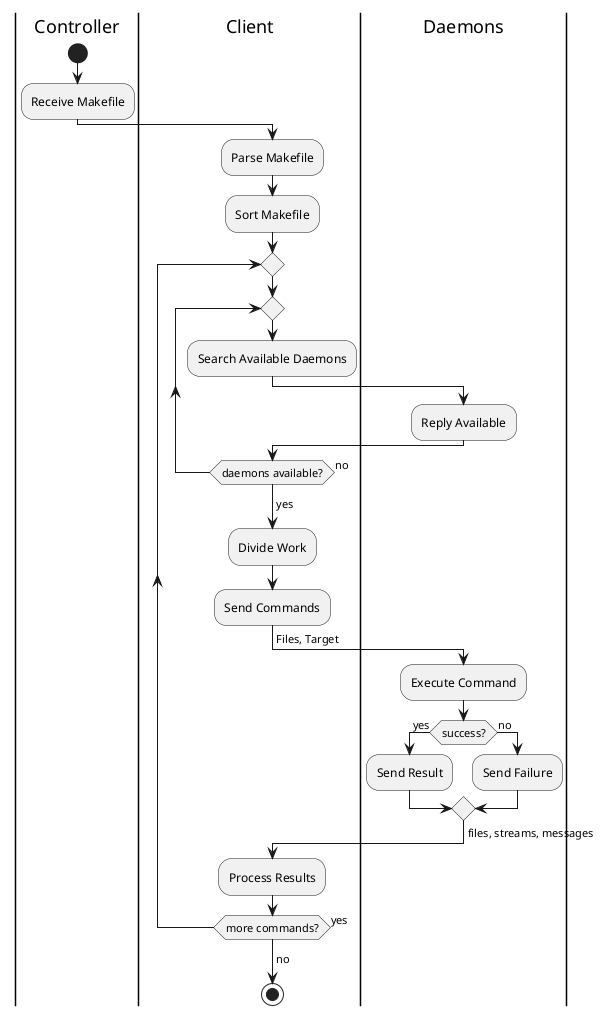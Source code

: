 @startuml
|Controller|
start
:Receive Makefile;
|Client|
:Parse Makefile;
:Sort Makefile;
repeat
	repeat
		:Search Available Daemons;
		|Daemons|
		:Reply Available;
		|Client|
	repeat while(daemons available?) is (no)
	->yes;
	:Divide Work;
	:Send Commands;
	->Files, Target;
	|Daemons|
	:Execute Command;
	if (success?) then (yes)
		:Send Result;
	else (no)
		:Send Failure;
	endif
	->files, streams, messages;
	|Client|
	:Process Results;
repeat while(more commands?) is (yes)
->no;
stop
@enduml
